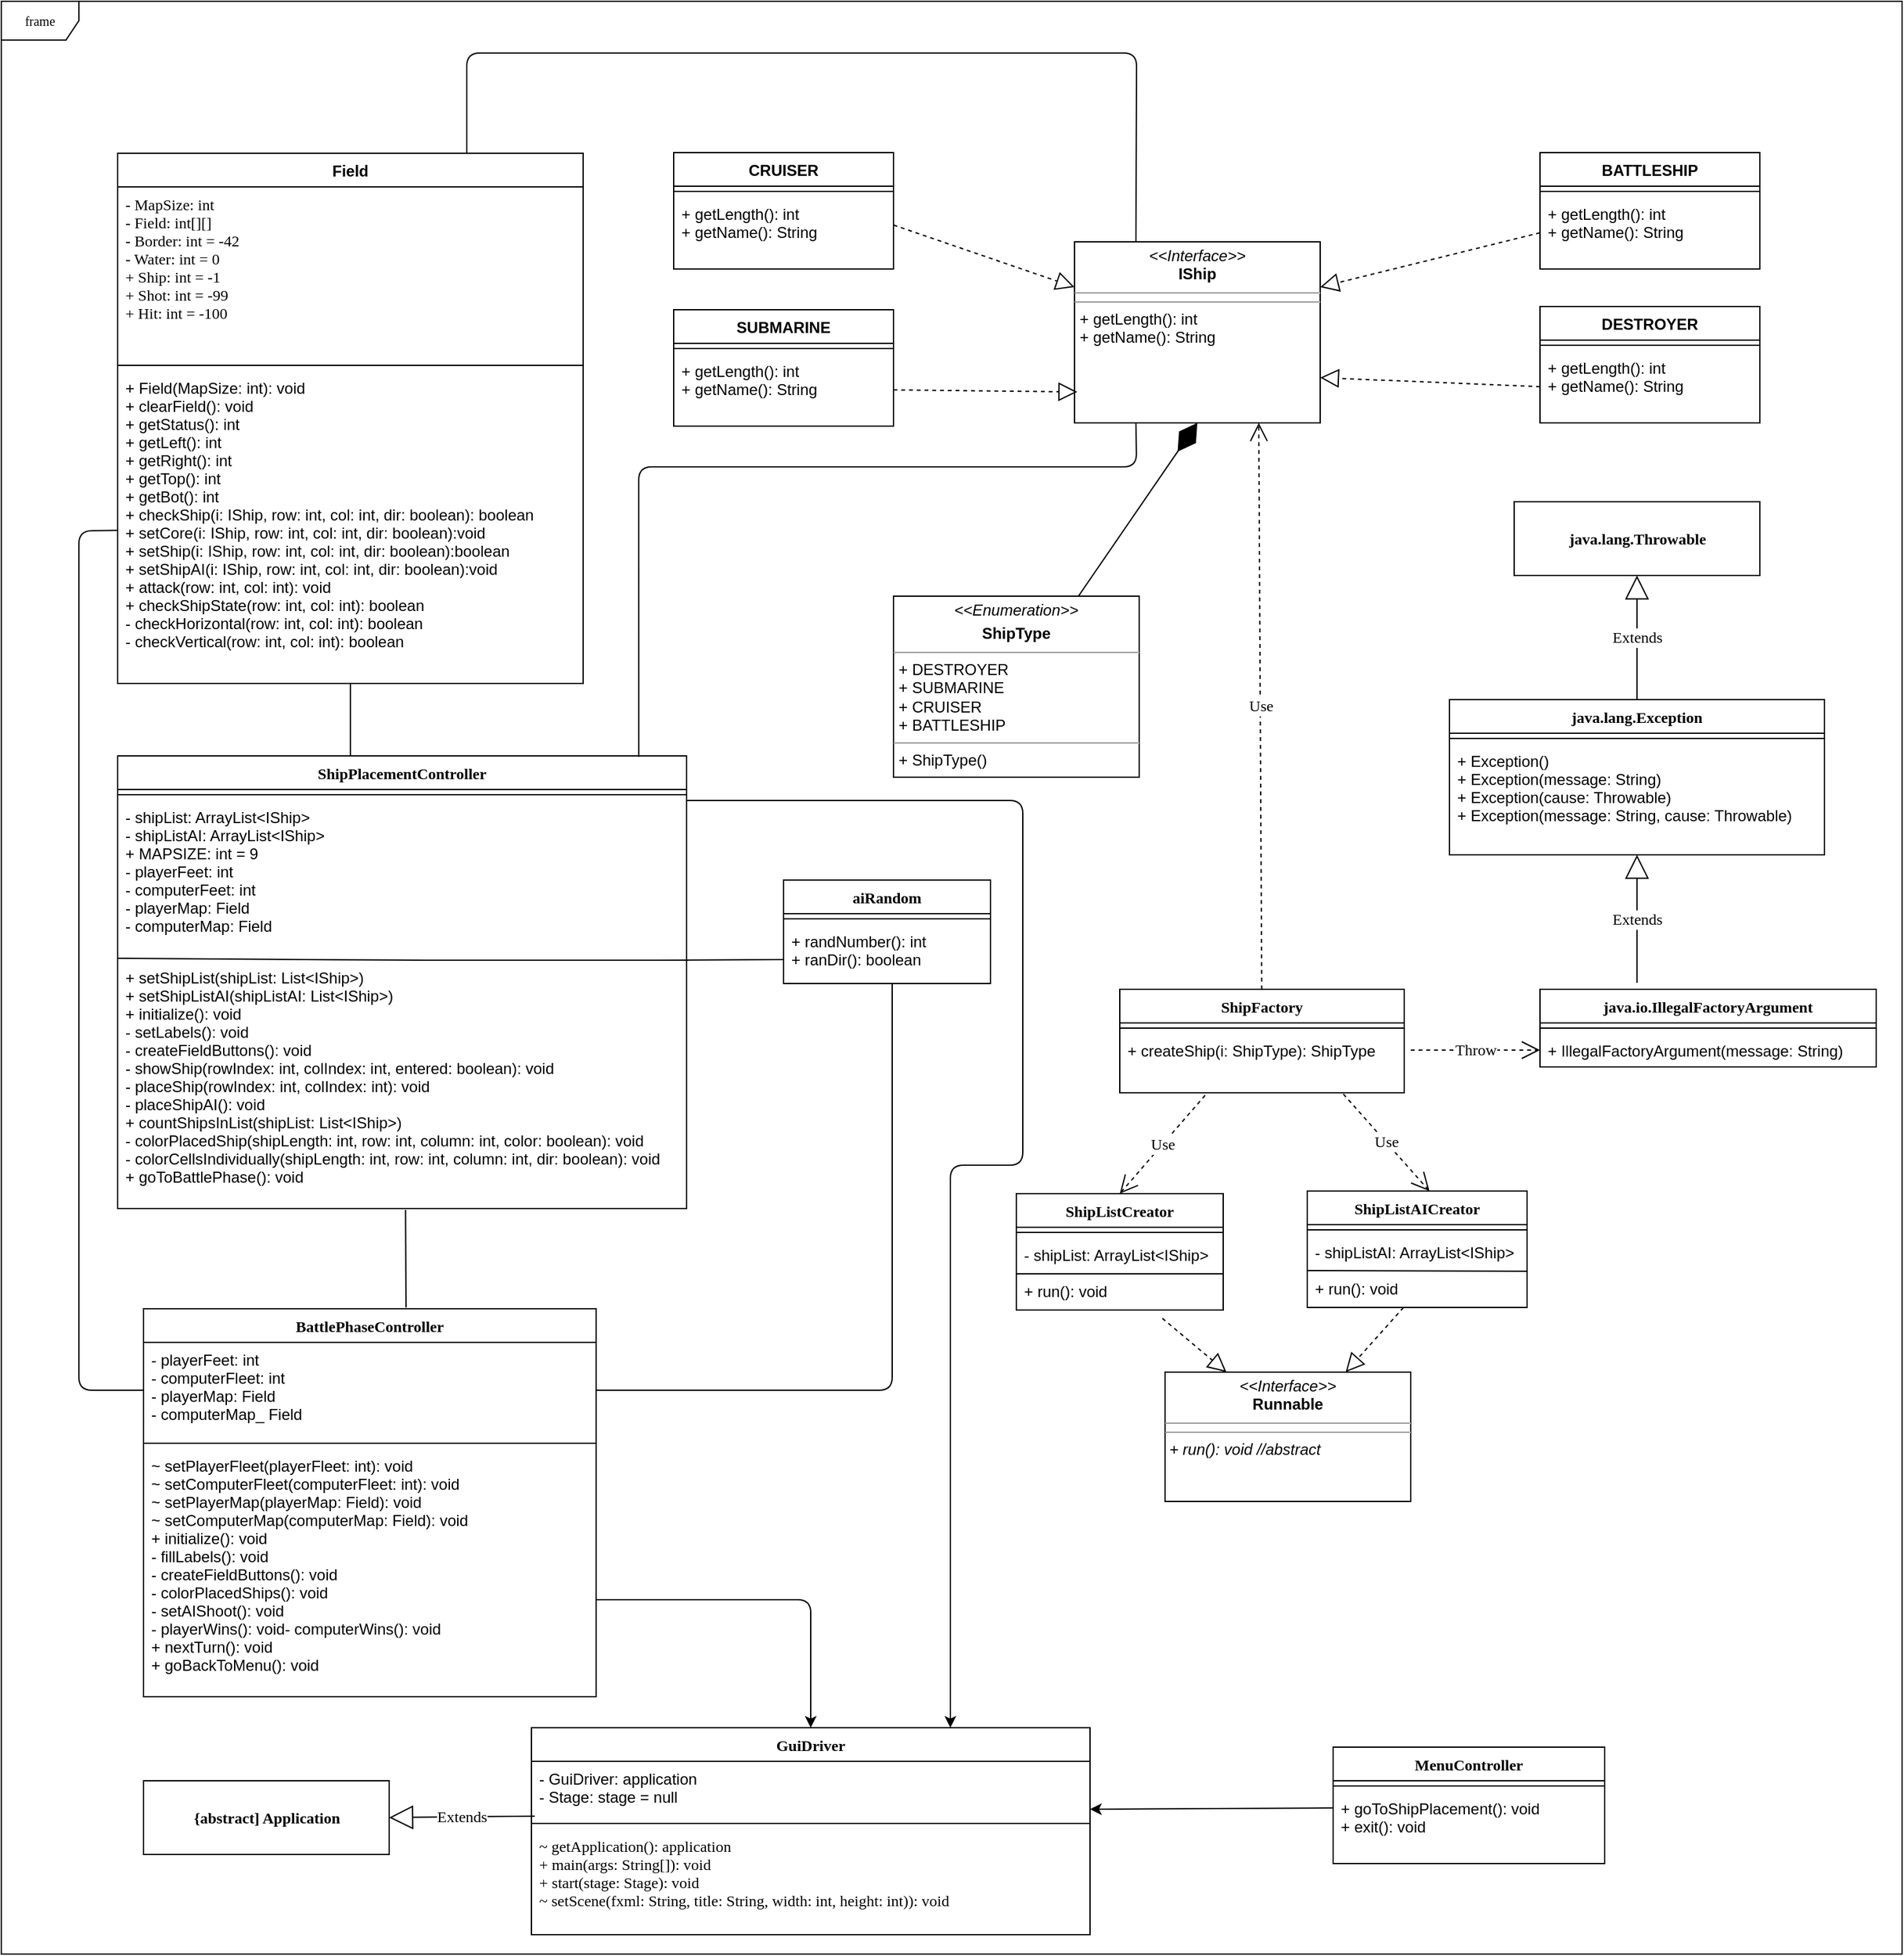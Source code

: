 <mxfile version="10.9.8" type="device"><diagram name="Page-1" id="c4acf3e9-155e-7222-9cf6-157b1a14988f"><mxGraphModel dx="3108" dy="2397" grid="1" gridSize="10" guides="1" tooltips="1" connect="1" arrows="1" fold="1" page="1" pageScale="1" pageWidth="850" pageHeight="1100" background="#ffffff" math="0" shadow="0"><root><mxCell id="0"/><mxCell id="1" parent="0"/><mxCell id="17acba5748e5396b-1" value="frame" style="shape=umlFrame;whiteSpace=wrap;html=1;rounded=0;shadow=0;comic=0;labelBackgroundColor=none;strokeColor=#000000;strokeWidth=1;fillColor=#ffffff;fontFamily=Verdana;fontSize=10;fontColor=#000000;align=center;" parent="1" vertex="1"><mxGeometry x="-320" y="-200" width="1470" height="1510" as="geometry"/></mxCell><mxCell id="5d2195bd80daf111-18" value="&lt;p style=&quot;margin: 0px ; margin-top: 4px ; text-align: center&quot;&gt;&lt;i&gt;&amp;lt;&amp;lt;Interface&amp;gt;&amp;gt;&lt;/i&gt;&lt;br&gt;&lt;b&gt;IShip&lt;/b&gt;&lt;/p&gt;&lt;hr size=&quot;1&quot;&gt;&lt;hr size=&quot;1&quot;&gt;&lt;p style=&quot;margin: 0px ; margin-left: 4px&quot;&gt;+ getLength(): int&lt;br&gt;+ getName(): String&lt;br&gt;&lt;/p&gt;" style="verticalAlign=top;align=left;overflow=fill;fontSize=12;fontFamily=Helvetica;html=1;rounded=0;shadow=0;comic=0;labelBackgroundColor=none;strokeColor=#000000;strokeWidth=1;fillColor=#ffffff;" parent="1" vertex="1"><mxGeometry x="510" y="-14" width="190" height="140" as="geometry"/></mxCell><mxCell id="5d2195bd80daf111-19" value="&lt;p style=&quot;margin: 0px ; margin-top: 4px ; text-align: center&quot;&gt;&lt;i&gt;&amp;lt;&amp;lt;Enumeration&amp;gt;&amp;gt;&lt;/i&gt;&lt;/p&gt;&lt;p style=&quot;margin: 0px ; margin-top: 4px ; text-align: center&quot;&gt;&lt;b&gt;ShipType&lt;/b&gt;&lt;br&gt;&lt;b&gt;&lt;/b&gt;&lt;/p&gt;&lt;hr size=&quot;1&quot;&gt;&lt;p style=&quot;margin: 0px ; margin-left: 4px&quot;&gt;+ DESTROYER&lt;br&gt;+ SUBMARINE&lt;/p&gt;&lt;p style=&quot;margin: 0px ; margin-left: 4px&quot;&gt;+ CRUISER&lt;/p&gt;&lt;p style=&quot;margin: 0px ; margin-left: 4px&quot;&gt;+ BATTLESHIP&lt;br&gt;&lt;/p&gt;&lt;hr size=&quot;1&quot;&gt;&lt;p style=&quot;margin: 0px ; margin-left: 4px&quot;&gt;+ ShipType()&lt;/p&gt;" style="verticalAlign=top;align=left;overflow=fill;fontSize=12;fontFamily=Helvetica;html=1;rounded=0;shadow=0;comic=0;labelBackgroundColor=none;strokeColor=#000000;strokeWidth=1;fillColor=#ffffff;" parent="1" vertex="1"><mxGeometry x="370" y="260" width="190" height="140" as="geometry"/></mxCell><mxCell id="VrnWLK-eVVMiI2UjJW1L-9" value="" style="endArrow=diamondThin;endFill=1;endSize=24;html=1;entryX=0.5;entryY=1;entryDx=0;entryDy=0;" parent="1" source="5d2195bd80daf111-19" target="5d2195bd80daf111-18" edge="1"><mxGeometry width="160" relative="1" as="geometry"><mxPoint x="-130" y="666.5" as="sourcePoint"/><mxPoint x="30" y="666.5" as="targetPoint"/></mxGeometry></mxCell><mxCell id="VrnWLK-eVVMiI2UjJW1L-16" value="BATTLESHIP" style="swimlane;fontStyle=1;align=center;verticalAlign=top;childLayout=stackLayout;horizontal=1;startSize=26;horizontalStack=0;resizeParent=1;resizeParentMax=0;resizeLast=0;collapsible=1;marginBottom=0;" parent="1" vertex="1"><mxGeometry x="870" y="-83" width="170" height="90" as="geometry"/></mxCell><mxCell id="VrnWLK-eVVMiI2UjJW1L-17" value="" style="line;strokeWidth=1;fillColor=none;align=left;verticalAlign=middle;spacingTop=-1;spacingLeft=3;spacingRight=3;rotatable=0;labelPosition=right;points=[];portConstraint=eastwest;" parent="VrnWLK-eVVMiI2UjJW1L-16" vertex="1"><mxGeometry y="26" width="170" height="8" as="geometry"/></mxCell><mxCell id="VrnWLK-eVVMiI2UjJW1L-18" value="+ getLength(): int&#xA;+ getName(): String&#xA;" style="text;strokeColor=none;fillColor=none;align=left;verticalAlign=top;spacingLeft=4;spacingRight=4;overflow=hidden;rotatable=0;points=[[0,0.5],[1,0.5]];portConstraint=eastwest;" parent="VrnWLK-eVVMiI2UjJW1L-16" vertex="1"><mxGeometry y="34" width="170" height="56" as="geometry"/></mxCell><mxCell id="VrnWLK-eVVMiI2UjJW1L-19" value="" style="endArrow=block;dashed=1;endFill=0;endSize=12;html=1;entryX=1;entryY=0.25;entryDx=0;entryDy=0;exitX=0;exitY=0.5;exitDx=0;exitDy=0;" parent="1" source="VrnWLK-eVVMiI2UjJW1L-18" target="5d2195bd80daf111-18" edge="1"><mxGeometry width="160" relative="1" as="geometry"><mxPoint x="180" y="-30" as="sourcePoint"/><mxPoint x="340" y="-30" as="targetPoint"/></mxGeometry></mxCell><mxCell id="VrnWLK-eVVMiI2UjJW1L-20" value="DESTROYER" style="swimlane;fontStyle=1;align=center;verticalAlign=top;childLayout=stackLayout;horizontal=1;startSize=26;horizontalStack=0;resizeParent=1;resizeParentMax=0;resizeLast=0;collapsible=1;marginBottom=0;" parent="1" vertex="1"><mxGeometry x="870" y="36" width="170" height="90" as="geometry"/></mxCell><mxCell id="VrnWLK-eVVMiI2UjJW1L-21" value="" style="line;strokeWidth=1;fillColor=none;align=left;verticalAlign=middle;spacingTop=-1;spacingLeft=3;spacingRight=3;rotatable=0;labelPosition=right;points=[];portConstraint=eastwest;" parent="VrnWLK-eVVMiI2UjJW1L-20" vertex="1"><mxGeometry y="26" width="170" height="8" as="geometry"/></mxCell><mxCell id="VrnWLK-eVVMiI2UjJW1L-22" value="+ getLength(): int&#xA;+ getName(): String&#xA;" style="text;strokeColor=none;fillColor=none;align=left;verticalAlign=top;spacingLeft=4;spacingRight=4;overflow=hidden;rotatable=0;points=[[0,0.5],[1,0.5]];portConstraint=eastwest;" parent="VrnWLK-eVVMiI2UjJW1L-20" vertex="1"><mxGeometry y="34" width="170" height="56" as="geometry"/></mxCell><mxCell id="VrnWLK-eVVMiI2UjJW1L-23" value="" style="endArrow=block;dashed=1;endFill=0;endSize=12;html=1;exitX=0;exitY=0.5;exitDx=0;exitDy=0;entryX=1;entryY=0.75;entryDx=0;entryDy=0;" parent="1" source="VrnWLK-eVVMiI2UjJW1L-22" target="5d2195bd80daf111-18" edge="1"><mxGeometry width="160" relative="1" as="geometry"><mxPoint x="315" y="-59" as="sourcePoint"/><mxPoint x="170" y="-8" as="targetPoint"/></mxGeometry></mxCell><mxCell id="VrnWLK-eVVMiI2UjJW1L-28" value="CRUISER" style="swimlane;fontStyle=1;align=center;verticalAlign=top;childLayout=stackLayout;horizontal=1;startSize=26;horizontalStack=0;resizeParent=1;resizeParentMax=0;resizeLast=0;collapsible=1;marginBottom=0;" parent="1" vertex="1"><mxGeometry x="200" y="-83" width="170" height="90" as="geometry"/></mxCell><mxCell id="VrnWLK-eVVMiI2UjJW1L-29" value="" style="line;strokeWidth=1;fillColor=none;align=left;verticalAlign=middle;spacingTop=-1;spacingLeft=3;spacingRight=3;rotatable=0;labelPosition=right;points=[];portConstraint=eastwest;" parent="VrnWLK-eVVMiI2UjJW1L-28" vertex="1"><mxGeometry y="26" width="170" height="8" as="geometry"/></mxCell><mxCell id="VrnWLK-eVVMiI2UjJW1L-30" value="+ getLength(): int&#xA;+ getName(): String&#xA;" style="text;strokeColor=none;fillColor=none;align=left;verticalAlign=top;spacingLeft=4;spacingRight=4;overflow=hidden;rotatable=0;points=[[0,0.5],[1,0.5]];portConstraint=eastwest;" parent="VrnWLK-eVVMiI2UjJW1L-28" vertex="1"><mxGeometry y="34" width="170" height="56" as="geometry"/></mxCell><mxCell id="VrnWLK-eVVMiI2UjJW1L-31" value="SUBMARINE" style="swimlane;fontStyle=1;align=center;verticalAlign=top;childLayout=stackLayout;horizontal=1;startSize=26;horizontalStack=0;resizeParent=1;resizeParentMax=0;resizeLast=0;collapsible=1;marginBottom=0;" parent="1" vertex="1"><mxGeometry x="200" y="38.5" width="170" height="90" as="geometry"/></mxCell><mxCell id="VrnWLK-eVVMiI2UjJW1L-32" value="" style="line;strokeWidth=1;fillColor=none;align=left;verticalAlign=middle;spacingTop=-1;spacingLeft=3;spacingRight=3;rotatable=0;labelPosition=right;points=[];portConstraint=eastwest;" parent="VrnWLK-eVVMiI2UjJW1L-31" vertex="1"><mxGeometry y="26" width="170" height="8" as="geometry"/></mxCell><mxCell id="VrnWLK-eVVMiI2UjJW1L-33" value="+ getLength(): int&#xA;+ getName(): String&#xA;" style="text;strokeColor=none;fillColor=none;align=left;verticalAlign=top;spacingLeft=4;spacingRight=4;overflow=hidden;rotatable=0;points=[[0,0.5],[1,0.5]];portConstraint=eastwest;" parent="VrnWLK-eVVMiI2UjJW1L-31" vertex="1"><mxGeometry y="34" width="170" height="56" as="geometry"/></mxCell><mxCell id="VrnWLK-eVVMiI2UjJW1L-37" value="" style="endArrow=block;dashed=1;endFill=0;endSize=12;html=1;exitX=1;exitY=0.393;exitDx=0;exitDy=0;entryX=0;entryY=0.25;entryDx=0;entryDy=0;exitPerimeter=0;" parent="1" source="VrnWLK-eVVMiI2UjJW1L-30" target="5d2195bd80daf111-18" edge="1"><mxGeometry width="160" relative="1" as="geometry"><mxPoint x="885" y="-44" as="sourcePoint"/><mxPoint x="710" y="31" as="targetPoint"/></mxGeometry></mxCell><mxCell id="VrnWLK-eVVMiI2UjJW1L-39" value="" style="endArrow=block;dashed=1;endFill=0;endSize=12;html=1;exitX=1;exitY=0.5;exitDx=0;exitDy=0;entryX=0.011;entryY=0.829;entryDx=0;entryDy=0;entryPerimeter=0;" parent="1" source="VrnWLK-eVVMiI2UjJW1L-33" target="5d2195bd80daf111-18" edge="1"><mxGeometry width="160" relative="1" as="geometry"><mxPoint x="905" y="-24" as="sourcePoint"/><mxPoint x="730" y="51" as="targetPoint"/></mxGeometry></mxCell><mxCell id="VrnWLK-eVVMiI2UjJW1L-41" value="Field" style="swimlane;fontStyle=1;align=center;verticalAlign=top;childLayout=stackLayout;horizontal=1;startSize=26;horizontalStack=0;resizeParent=1;resizeParentMax=0;resizeLast=0;collapsible=1;marginBottom=0;" parent="1" vertex="1"><mxGeometry x="-230" y="-82.5" width="360" height="410" as="geometry"/></mxCell><mxCell id="VrnWLK-eVVMiI2UjJW1L-42" value="- MapSize: int&#xA;- Field: int[][]&#xA;- Border: int = -42&#xA;- Water: int = 0&#xA;+ Ship: int = -1&#xA;+ Shot: int = -99&#xA;+ Hit: int = -100" style="text;strokeColor=none;fillColor=none;align=left;verticalAlign=top;spacingLeft=4;spacingRight=4;overflow=hidden;rotatable=0;points=[[0,0.5],[1,0.5]];portConstraint=eastwest;fontSize=12;fontFamily=Georgia;" parent="VrnWLK-eVVMiI2UjJW1L-41" vertex="1"><mxGeometry y="26" width="360" height="134" as="geometry"/></mxCell><mxCell id="VrnWLK-eVVMiI2UjJW1L-43" value="" style="line;strokeWidth=1;fillColor=none;align=left;verticalAlign=middle;spacingTop=-1;spacingLeft=3;spacingRight=3;rotatable=0;labelPosition=right;points=[];portConstraint=eastwest;" parent="VrnWLK-eVVMiI2UjJW1L-41" vertex="1"><mxGeometry y="160" width="360" height="8" as="geometry"/></mxCell><mxCell id="VrnWLK-eVVMiI2UjJW1L-44" value="+ Field(MapSize: int): void&#xA;+ clearField(): void&#xA;+ getStatus(): int&#xA;+ getLeft(): int&#xA;+ getRight(): int&#xA;+ getTop(): int&#xA;+ getBot(): int&#xA;+ checkShip(i: IShip, row: int, col: int, dir: boolean): boolean&#xA;+ setCore(i: IShip, row: int, col: int, dir: boolean):void&#xA;+ setShip(i: IShip, row: int, col: int, dir: boolean):boolean&#xA;+ setShipAI(i: IShip, row: int, col: int, dir: boolean):void&#xA;+ attack(row: int, col: int): void&#xA;+ checkShipState(row: int, col: int): boolean&#xA;- checkHorizontal(row: int, col: int): boolean&#xA;- checkVertical(row: int, col: int): boolean&#xA;" style="text;strokeColor=none;fillColor=none;align=left;verticalAlign=top;spacingLeft=4;spacingRight=4;overflow=hidden;rotatable=0;points=[[0,0.5],[1,0.5]];portConstraint=eastwest;" parent="VrnWLK-eVVMiI2UjJW1L-41" vertex="1"><mxGeometry y="168" width="360" height="242" as="geometry"/></mxCell><mxCell id="VrnWLK-eVVMiI2UjJW1L-49" value="java.lang.Exception" style="swimlane;fontStyle=1;align=center;verticalAlign=top;childLayout=stackLayout;horizontal=1;startSize=26;horizontalStack=0;resizeParent=1;resizeParentMax=0;resizeLast=0;collapsible=1;marginBottom=0;fontFamily=Georgia;fontSize=12;" parent="1" vertex="1"><mxGeometry x="800" y="340" width="290" height="120" as="geometry"/></mxCell><mxCell id="VrnWLK-eVVMiI2UjJW1L-51" value="" style="line;strokeWidth=1;fillColor=none;align=left;verticalAlign=middle;spacingTop=-1;spacingLeft=3;spacingRight=3;rotatable=0;labelPosition=right;points=[];portConstraint=eastwest;" parent="VrnWLK-eVVMiI2UjJW1L-49" vertex="1"><mxGeometry y="26" width="290" height="8" as="geometry"/></mxCell><mxCell id="VrnWLK-eVVMiI2UjJW1L-52" value="+ Exception()&#xA;+ Exception(message: String)&#xA;+ Exception(cause: Throwable)&#xA;+ Exception(message: String, cause: Throwable)&#xA;" style="text;strokeColor=none;fillColor=none;align=left;verticalAlign=top;spacingLeft=4;spacingRight=4;overflow=hidden;rotatable=0;points=[[0,0.5],[1,0.5]];portConstraint=eastwest;" parent="VrnWLK-eVVMiI2UjJW1L-49" vertex="1"><mxGeometry y="34" width="290" height="86" as="geometry"/></mxCell><mxCell id="VrnWLK-eVVMiI2UjJW1L-54" value="java.lang.Throwable" style="html=1;fontFamily=Georgia;fontSize=12;fontStyle=1" parent="1" vertex="1"><mxGeometry x="850" y="187" width="190" height="57" as="geometry"/></mxCell><mxCell id="VrnWLK-eVVMiI2UjJW1L-55" value="Extends" style="endArrow=block;endSize=16;endFill=0;html=1;fontFamily=Georgia;fontSize=12;exitX=0.5;exitY=0;exitDx=0;exitDy=0;entryX=0.5;entryY=1;entryDx=0;entryDy=0;" parent="1" source="VrnWLK-eVVMiI2UjJW1L-49" target="VrnWLK-eVVMiI2UjJW1L-54" edge="1"><mxGeometry width="160" relative="1" as="geometry"><mxPoint x="950" y="240" as="sourcePoint"/><mxPoint x="1110" y="240" as="targetPoint"/></mxGeometry></mxCell><mxCell id="VrnWLK-eVVMiI2UjJW1L-56" value="java.io.IllegalFactoryArgument" style="swimlane;fontStyle=1;align=center;verticalAlign=top;childLayout=stackLayout;horizontal=1;startSize=26;horizontalStack=0;resizeParent=1;resizeParentMax=0;resizeLast=0;collapsible=1;marginBottom=0;fontFamily=Georgia;fontSize=12;" parent="1" vertex="1"><mxGeometry x="870" y="564" width="260" height="60" as="geometry"/></mxCell><mxCell id="VrnWLK-eVVMiI2UjJW1L-58" value="" style="line;strokeWidth=1;fillColor=none;align=left;verticalAlign=middle;spacingTop=-1;spacingLeft=3;spacingRight=3;rotatable=0;labelPosition=right;points=[];portConstraint=eastwest;" parent="VrnWLK-eVVMiI2UjJW1L-56" vertex="1"><mxGeometry y="26" width="260" height="8" as="geometry"/></mxCell><mxCell id="VrnWLK-eVVMiI2UjJW1L-59" value="+ IllegalFactoryArgument(message: String)" style="text;strokeColor=none;fillColor=none;align=left;verticalAlign=top;spacingLeft=4;spacingRight=4;overflow=hidden;rotatable=0;points=[[0,0.5],[1,0.5]];portConstraint=eastwest;" parent="VrnWLK-eVVMiI2UjJW1L-56" vertex="1"><mxGeometry y="34" width="260" height="26" as="geometry"/></mxCell><mxCell id="VrnWLK-eVVMiI2UjJW1L-60" value="Extends" style="endArrow=block;endSize=16;endFill=0;html=1;fontFamily=Georgia;fontSize=12;exitX=0.5;exitY=0;exitDx=0;exitDy=0;" parent="1" target="VrnWLK-eVVMiI2UjJW1L-52" edge="1"><mxGeometry width="160" relative="1" as="geometry"><mxPoint x="945" y="559" as="sourcePoint"/><mxPoint x="945" y="490" as="targetPoint"/></mxGeometry></mxCell><mxCell id="VrnWLK-eVVMiI2UjJW1L-61" value="ShipFactory" style="swimlane;fontStyle=1;align=center;verticalAlign=top;childLayout=stackLayout;horizontal=1;startSize=26;horizontalStack=0;resizeParent=1;resizeParentMax=0;resizeLast=0;collapsible=1;marginBottom=0;fontFamily=Georgia;fontSize=12;" parent="1" vertex="1"><mxGeometry x="545" y="564" width="220" height="80" as="geometry"/></mxCell><mxCell id="VrnWLK-eVVMiI2UjJW1L-63" value="" style="line;strokeWidth=1;fillColor=none;align=left;verticalAlign=middle;spacingTop=-1;spacingLeft=3;spacingRight=3;rotatable=0;labelPosition=right;points=[];portConstraint=eastwest;" parent="VrnWLK-eVVMiI2UjJW1L-61" vertex="1"><mxGeometry y="26" width="220" height="8" as="geometry"/></mxCell><mxCell id="VrnWLK-eVVMiI2UjJW1L-64" value="+ createShip(i: ShipType): ShipType " style="text;strokeColor=none;fillColor=none;align=left;verticalAlign=top;spacingLeft=4;spacingRight=4;overflow=hidden;rotatable=0;points=[[0,0.5],[1,0.5]];portConstraint=eastwest;" parent="VrnWLK-eVVMiI2UjJW1L-61" vertex="1"><mxGeometry y="34" width="220" height="46" as="geometry"/></mxCell><mxCell id="VrnWLK-eVVMiI2UjJW1L-65" value="Use" style="endArrow=open;endSize=12;dashed=1;html=1;fontFamily=Georgia;fontSize=12;entryX=0.75;entryY=1;entryDx=0;entryDy=0;" parent="1" source="VrnWLK-eVVMiI2UjJW1L-61" target="5d2195bd80daf111-18" edge="1"><mxGeometry width="160" relative="1" as="geometry"><mxPoint x="630" y="290" as="sourcePoint"/><mxPoint x="790" y="290" as="targetPoint"/></mxGeometry></mxCell><mxCell id="VrnWLK-eVVMiI2UjJW1L-67" value="Throw" style="endArrow=open;endSize=12;dashed=1;html=1;fontFamily=Georgia;fontSize=12;entryX=0;entryY=0.5;entryDx=0;entryDy=0;exitX=1.023;exitY=0.283;exitDx=0;exitDy=0;exitPerimeter=0;" parent="1" source="VrnWLK-eVVMiI2UjJW1L-64" target="VrnWLK-eVVMiI2UjJW1L-59" edge="1"><mxGeometry width="160" relative="1" as="geometry"><mxPoint x="790" y="611" as="sourcePoint"/><mxPoint x="663" y="136" as="targetPoint"/><Array as="points"/></mxGeometry></mxCell><mxCell id="VrnWLK-eVVMiI2UjJW1L-68" value="ShipListCreator" style="swimlane;fontStyle=1;align=center;verticalAlign=top;childLayout=stackLayout;horizontal=1;startSize=26;horizontalStack=0;resizeParent=1;resizeParentMax=0;resizeLast=0;collapsible=1;marginBottom=0;fontFamily=Georgia;fontSize=12;" parent="1" vertex="1"><mxGeometry x="465" y="722" width="160" height="90" as="geometry"/></mxCell><mxCell id="VrnWLK-eVVMiI2UjJW1L-70" value="" style="line;strokeWidth=1;fillColor=none;align=left;verticalAlign=middle;spacingTop=-1;spacingLeft=3;spacingRight=3;rotatable=0;labelPosition=right;points=[];portConstraint=eastwest;" parent="VrnWLK-eVVMiI2UjJW1L-68" vertex="1"><mxGeometry y="26" width="160" height="8" as="geometry"/></mxCell><mxCell id="VrnWLK-eVVMiI2UjJW1L-71" value="- shipList: ArrayList&lt;IShip&gt;&#xA;&#xA;+ run(): void" style="text;strokeColor=none;fillColor=none;align=left;verticalAlign=top;spacingLeft=4;spacingRight=4;overflow=hidden;rotatable=0;points=[[0,0.5],[1,0.5]];portConstraint=eastwest;" parent="VrnWLK-eVVMiI2UjJW1L-68" vertex="1"><mxGeometry y="34" width="160" height="56" as="geometry"/></mxCell><mxCell id="d1ZhtXuOudf3sgqkUyhr-13" value="" style="endArrow=none;html=1;entryX=1;entryY=0.5;entryDx=0;entryDy=0;exitX=0;exitY=0.5;exitDx=0;exitDy=0;" edge="1" parent="VrnWLK-eVVMiI2UjJW1L-68" source="VrnWLK-eVVMiI2UjJW1L-71" target="VrnWLK-eVVMiI2UjJW1L-71"><mxGeometry width="50" height="50" relative="1" as="geometry"><mxPoint x="15" y="197" as="sourcePoint"/><mxPoint x="65" y="147" as="targetPoint"/></mxGeometry></mxCell><mxCell id="VrnWLK-eVVMiI2UjJW1L-72" value="ShipListAICreator" style="swimlane;fontStyle=1;align=center;verticalAlign=top;childLayout=stackLayout;horizontal=1;startSize=26;horizontalStack=0;resizeParent=1;resizeParentMax=0;resizeLast=0;collapsible=1;marginBottom=0;fontFamily=Georgia;fontSize=12;" parent="1" vertex="1"><mxGeometry x="690" y="720" width="170" height="90" as="geometry"/></mxCell><mxCell id="VrnWLK-eVVMiI2UjJW1L-74" value="" style="line;strokeWidth=1;fillColor=none;align=left;verticalAlign=middle;spacingTop=-1;spacingLeft=3;spacingRight=3;rotatable=0;labelPosition=right;points=[];portConstraint=eastwest;" parent="VrnWLK-eVVMiI2UjJW1L-72" vertex="1"><mxGeometry y="26" width="170" height="8" as="geometry"/></mxCell><mxCell id="d1ZhtXuOudf3sgqkUyhr-14" value="" style="endArrow=none;html=1;entryX=1;entryY=0.5;entryDx=0;entryDy=0;exitX=0;exitY=0.5;exitDx=0;exitDy=0;" edge="1" parent="VrnWLK-eVVMiI2UjJW1L-72" target="VrnWLK-eVVMiI2UjJW1L-75"><mxGeometry width="50" height="50" relative="1" as="geometry"><mxPoint y="61.5" as="sourcePoint"/><mxPoint x="160" y="61.5" as="targetPoint"/></mxGeometry></mxCell><mxCell id="VrnWLK-eVVMiI2UjJW1L-75" value="- shipListAI: ArrayList&lt;IShip&gt;&#xA;&#xA;+ run(): void" style="text;strokeColor=none;fillColor=none;align=left;verticalAlign=top;spacingLeft=4;spacingRight=4;overflow=hidden;rotatable=0;points=[[0,0.5],[1,0.5]];portConstraint=eastwest;" parent="VrnWLK-eVVMiI2UjJW1L-72" vertex="1"><mxGeometry y="34" width="170" height="56" as="geometry"/></mxCell><mxCell id="VrnWLK-eVVMiI2UjJW1L-76" value="Use" style="endArrow=open;endSize=12;dashed=1;html=1;fontFamily=Georgia;fontSize=12;entryX=0.5;entryY=0;entryDx=0;entryDy=0;exitX=0.3;exitY=1.043;exitDx=0;exitDy=0;exitPerimeter=0;" parent="1" source="VrnWLK-eVVMiI2UjJW1L-64" target="VrnWLK-eVVMiI2UjJW1L-68" edge="1"><mxGeometry width="160" relative="1" as="geometry"><mxPoint x="664.833" y="574" as="sourcePoint"/><mxPoint x="663" y="136" as="targetPoint"/></mxGeometry></mxCell><mxCell id="VrnWLK-eVVMiI2UjJW1L-77" value="Use" style="endArrow=open;endSize=12;dashed=1;html=1;fontFamily=Georgia;fontSize=12;entryX=0.556;entryY=0;entryDx=0;entryDy=0;exitX=0.786;exitY=1.022;exitDx=0;exitDy=0;exitPerimeter=0;entryPerimeter=0;" parent="1" source="VrnWLK-eVVMiI2UjJW1L-64" target="VrnWLK-eVVMiI2UjJW1L-72" edge="1"><mxGeometry width="160" relative="1" as="geometry"><mxPoint x="621" y="656" as="sourcePoint"/><mxPoint x="460" y="750" as="targetPoint"/></mxGeometry></mxCell><mxCell id="VrnWLK-eVVMiI2UjJW1L-82" value="&lt;p style=&quot;margin: 0px ; margin-top: 4px ; text-align: center&quot;&gt;&lt;i&gt;&amp;lt;&amp;lt;Interface&amp;gt;&amp;gt;&lt;/i&gt;&lt;br&gt;&lt;b&gt;Runnable&lt;/b&gt;&lt;/p&gt;&lt;hr size=&quot;1&quot;&gt;&lt;hr size=&quot;1&quot;&gt;&lt;i&gt;&amp;nbsp;+ run(): void //abstract&lt;br&gt;&lt;/i&gt;" style="verticalAlign=top;align=left;overflow=fill;fontSize=12;fontFamily=Helvetica;html=1;" parent="1" vertex="1"><mxGeometry x="580" y="860" width="190" height="100" as="geometry"/></mxCell><mxCell id="VrnWLK-eVVMiI2UjJW1L-83" value="" style="endArrow=block;dashed=1;endFill=0;endSize=12;html=1;fontFamily=Georgia;fontSize=12;entryX=0.25;entryY=0;entryDx=0;entryDy=0;exitX=0.706;exitY=1.115;exitDx=0;exitDy=0;exitPerimeter=0;" parent="1" source="VrnWLK-eVVMiI2UjJW1L-71" target="VrnWLK-eVVMiI2UjJW1L-82" edge="1"><mxGeometry width="160" relative="1" as="geometry"><mxPoint x="270" y="880" as="sourcePoint"/><mxPoint x="430" y="880" as="targetPoint"/></mxGeometry></mxCell><mxCell id="VrnWLK-eVVMiI2UjJW1L-85" value="" style="endArrow=block;dashed=1;endFill=0;endSize=12;html=1;fontFamily=Georgia;fontSize=12;exitX=0.438;exitY=1;exitDx=0;exitDy=0;exitPerimeter=0;" parent="1" source="VrnWLK-eVVMiI2UjJW1L-75" target="VrnWLK-eVVMiI2UjJW1L-82" edge="1"><mxGeometry width="160" relative="1" as="geometry"><mxPoint x="970" y="830" as="sourcePoint"/><mxPoint x="1130" y="830" as="targetPoint"/></mxGeometry></mxCell><mxCell id="VrnWLK-eVVMiI2UjJW1L-87" value="ShipPlacementController" style="swimlane;fontStyle=1;align=center;verticalAlign=top;childLayout=stackLayout;horizontal=1;startSize=26;horizontalStack=0;resizeParent=1;resizeParentMax=0;resizeLast=0;collapsible=1;marginBottom=0;fontFamily=Georgia;fontSize=12;" parent="1" vertex="1"><mxGeometry x="-230" y="383.5" width="440" height="350" as="geometry"/></mxCell><mxCell id="VrnWLK-eVVMiI2UjJW1L-89" value="" style="line;strokeWidth=1;fillColor=none;align=left;verticalAlign=middle;spacingTop=-1;spacingLeft=3;spacingRight=3;rotatable=0;labelPosition=right;points=[];portConstraint=eastwest;" parent="VrnWLK-eVVMiI2UjJW1L-87" vertex="1"><mxGeometry y="26" width="440" height="8" as="geometry"/></mxCell><mxCell id="VrnWLK-eVVMiI2UjJW1L-88" value="- shipList: ArrayList&lt;IShip&gt;&#xA;- shipListAI: ArrayList&lt;IShip&gt;&#xA;+ MAPSIZE: int = 9&#xA;- playerFeet: int&#xA;- computerFeet: int&#xA;- playerMap: Field&#xA;- computerMap: Field&#xA;&#xA;&#xA;&#xA;&#xA;&#xA;&#xA;&#xA;" style="text;strokeColor=none;fillColor=none;align=left;verticalAlign=top;spacingLeft=4;spacingRight=4;overflow=hidden;rotatable=0;points=[[0,0.5],[1,0.5]];portConstraint=eastwest;" parent="VrnWLK-eVVMiI2UjJW1L-87" vertex="1"><mxGeometry y="34" width="440" height="124" as="geometry"/></mxCell><mxCell id="d1ZhtXuOudf3sgqkUyhr-5" value="" style="endArrow=none;html=1;entryX=1.003;entryY=1;entryDx=0;entryDy=0;entryPerimeter=0;exitX=0;exitY=0.988;exitDx=0;exitDy=0;exitPerimeter=0;" edge="1" parent="VrnWLK-eVVMiI2UjJW1L-87" source="VrnWLK-eVVMiI2UjJW1L-88" target="VrnWLK-eVVMiI2UjJW1L-88"><mxGeometry width="50" height="50" relative="1" as="geometry"><mxPoint x="175" y="158" as="sourcePoint"/><mxPoint x="225" y="108" as="targetPoint"/><Array as="points"><mxPoint x="230" y="158"/></Array></mxGeometry></mxCell><mxCell id="VrnWLK-eVVMiI2UjJW1L-90" value="+ setShipList(shipList: List&lt;IShip&gt;)&#xA;+ setShipListAI(shipListAI: List&lt;IShip&gt;)&#xA;+ initialize(): void&#xA;- setLabels(): void&#xA;- createFieldButtons(): void&#xA;- showShip(rowIndex: int, colIndex: int, entered: boolean): void&#xA;- placeShip(rowIndex: int, colIndex: int): void&#xA;- placeShipAI(): void&#xA;+ countShipsInList(shipList: List&lt;IShip&gt;)&#xA;- colorPlacedShip(shipLength: int, row: int, column: int, color: boolean): void&#xA;- colorCellsIndividually(shipLength: int, row: int, column: int, dir: boolean): void&#xA;+ goToBattlePhase(): void&#xA;" style="text;strokeColor=none;fillColor=none;align=left;verticalAlign=top;spacingLeft=4;spacingRight=4;overflow=hidden;rotatable=0;points=[[0,0.5],[1,0.5]];portConstraint=eastwest;" parent="VrnWLK-eVVMiI2UjJW1L-87" vertex="1"><mxGeometry y="158" width="440" height="192" as="geometry"/></mxCell><mxCell id="VrnWLK-eVVMiI2UjJW1L-91" value="BattlePhaseController" style="swimlane;fontStyle=1;align=center;verticalAlign=top;childLayout=stackLayout;horizontal=1;startSize=26;horizontalStack=0;resizeParent=1;resizeParentMax=0;resizeLast=0;collapsible=1;marginBottom=0;fontFamily=Georgia;fontSize=12;" parent="1" vertex="1"><mxGeometry x="-210" y="811" width="350" height="300" as="geometry"/></mxCell><mxCell id="VrnWLK-eVVMiI2UjJW1L-92" value="- playerFeet: int&#xA;- computerFleet: int&#xA;- playerMap: Field&#xA;- computerMap_ Field&#xA;" style="text;strokeColor=none;fillColor=none;align=left;verticalAlign=top;spacingLeft=4;spacingRight=4;overflow=hidden;rotatable=0;points=[[0,0.5],[1,0.5]];portConstraint=eastwest;" parent="VrnWLK-eVVMiI2UjJW1L-91" vertex="1"><mxGeometry y="26" width="350" height="74" as="geometry"/></mxCell><mxCell id="VrnWLK-eVVMiI2UjJW1L-93" value="" style="line;strokeWidth=1;fillColor=none;align=left;verticalAlign=middle;spacingTop=-1;spacingLeft=3;spacingRight=3;rotatable=0;labelPosition=right;points=[];portConstraint=eastwest;" parent="VrnWLK-eVVMiI2UjJW1L-91" vertex="1"><mxGeometry y="100" width="350" height="8" as="geometry"/></mxCell><mxCell id="VrnWLK-eVVMiI2UjJW1L-94" value="~ setPlayerFleet(playerFleet: int): void&#xA;~ setComputerFleet(computerFleet: int): void&#xA;~ setPlayerMap(playerMap: Field): void&#xA;~ setComputerMap(computerMap: Field): void&#xA;+ initialize(): void&#xA;- fillLabels(): void&#xA;- createFieldButtons(): void&#xA;- colorPlacedShips(): void&#xA;- setAIShoot(): void&#xA;- playerWins(): void- computerWins(): void&#xA;+ nextTurn(): void&#xA;+ goBackToMenu(): void&#xA;&#xA;&#xA;" style="text;strokeColor=none;fillColor=none;align=left;verticalAlign=top;spacingLeft=4;spacingRight=4;overflow=hidden;rotatable=0;points=[[0,0.5],[1,0.5]];portConstraint=eastwest;" parent="VrnWLK-eVVMiI2UjJW1L-91" vertex="1"><mxGeometry y="108" width="350" height="192" as="geometry"/></mxCell><mxCell id="VrnWLK-eVVMiI2UjJW1L-100" value="" style="endArrow=none;html=1;fontFamily=Georgia;fontSize=12;entryX=0;entryY=0.5;entryDx=0;entryDy=0;" parent="1" source="VrnWLK-eVVMiI2UjJW1L-44" target="VrnWLK-eVVMiI2UjJW1L-92" edge="1"><mxGeometry width="50" height="50" relative="1" as="geometry"><mxPoint x="-300" y="999.5" as="sourcePoint"/><mxPoint x="-250" y="949.5" as="targetPoint"/><Array as="points"><mxPoint x="-260" y="209.5"/><mxPoint x="-260" y="369.5"/><mxPoint x="-260" y="529.5"/><mxPoint x="-260" y="874"/></Array></mxGeometry></mxCell><mxCell id="VrnWLK-eVVMiI2UjJW1L-101" value="" style="endArrow=none;html=1;fontFamily=Georgia;fontSize=12;exitX=0.409;exitY=0;exitDx=0;exitDy=0;exitPerimeter=0;" parent="1" source="VrnWLK-eVVMiI2UjJW1L-87" target="VrnWLK-eVVMiI2UjJW1L-44" edge="1"><mxGeometry width="50" height="50" relative="1" as="geometry"><mxPoint x="-300" y="999.5" as="sourcePoint"/><mxPoint x="-250" y="949.5" as="targetPoint"/></mxGeometry></mxCell><mxCell id="VrnWLK-eVVMiI2UjJW1L-102" value="aiRandom" style="swimlane;fontStyle=1;align=center;verticalAlign=top;childLayout=stackLayout;horizontal=1;startSize=26;horizontalStack=0;resizeParent=1;resizeParentMax=0;resizeLast=0;collapsible=1;marginBottom=0;fontFamily=Georgia;fontSize=12;" parent="1" vertex="1"><mxGeometry x="285" y="479.5" width="160" height="80" as="geometry"/></mxCell><mxCell id="VrnWLK-eVVMiI2UjJW1L-103" value="" style="line;strokeWidth=1;fillColor=none;align=left;verticalAlign=middle;spacingTop=-1;spacingLeft=3;spacingRight=3;rotatable=0;labelPosition=right;points=[];portConstraint=eastwest;" parent="VrnWLK-eVVMiI2UjJW1L-102" vertex="1"><mxGeometry y="26" width="160" height="8" as="geometry"/></mxCell><mxCell id="VrnWLK-eVVMiI2UjJW1L-104" value="+ randNumber(): int&#xA;+ ranDir(): boolean&#xA;" style="text;strokeColor=none;fillColor=none;align=left;verticalAlign=top;spacingLeft=4;spacingRight=4;overflow=hidden;rotatable=0;points=[[0,0.5],[1,0.5]];portConstraint=eastwest;" parent="VrnWLK-eVVMiI2UjJW1L-102" vertex="1"><mxGeometry y="34" width="160" height="46" as="geometry"/></mxCell><mxCell id="VrnWLK-eVVMiI2UjJW1L-105" value="" style="endArrow=none;html=1;fontFamily=Georgia;fontSize=12;entryX=-0.003;entryY=0.597;entryDx=0;entryDy=0;exitX=0.948;exitY=0;exitDx=0;exitDy=0;exitPerimeter=0;entryPerimeter=0;" parent="1" target="VrnWLK-eVVMiI2UjJW1L-104" edge="1" source="VrnWLK-eVVMiI2UjJW1L-90"><mxGeometry width="50" height="50" relative="1" as="geometry"><mxPoint x="212" y="537" as="sourcePoint"/><mxPoint x="-270" y="1050" as="targetPoint"/></mxGeometry></mxCell><mxCell id="VrnWLK-eVVMiI2UjJW1L-106" value="" style="endArrow=none;html=1;fontFamily=Georgia;fontSize=12;entryX=0.525;entryY=1.008;entryDx=0;entryDy=0;entryPerimeter=0;exitX=1;exitY=0.5;exitDx=0;exitDy=0;" parent="1" source="VrnWLK-eVVMiI2UjJW1L-92" target="VrnWLK-eVVMiI2UjJW1L-104" edge="1"><mxGeometry width="50" height="50" relative="1" as="geometry"><mxPoint x="221" y="557" as="sourcePoint"/><mxPoint x="295" y="557" as="targetPoint"/><Array as="points"><mxPoint x="369" y="874"/></Array></mxGeometry></mxCell><mxCell id="VrnWLK-eVVMiI2UjJW1L-107" value="" style="endArrow=none;html=1;fontFamily=Georgia;fontSize=12;exitX=0.916;exitY=0.002;exitDx=0;exitDy=0;exitPerimeter=0;entryX=0.25;entryY=1;entryDx=0;entryDy=0;" parent="1" source="VrnWLK-eVVMiI2UjJW1L-87" target="5d2195bd80daf111-18" edge="1"><mxGeometry width="50" height="50" relative="1" as="geometry"><mxPoint x="-140" y="1100" as="sourcePoint"/><mxPoint x="517" y="120" as="targetPoint"/><Array as="points"><mxPoint x="173" y="230"/><mxPoint x="173" y="160"/><mxPoint x="558" y="160"/></Array></mxGeometry></mxCell><mxCell id="VrnWLK-eVVMiI2UjJW1L-108" value="" style="endArrow=none;html=1;fontFamily=Georgia;fontSize=12;entryX=0.25;entryY=0;entryDx=0;entryDy=0;exitX=0.75;exitY=0;exitDx=0;exitDy=0;" parent="1" source="VrnWLK-eVVMiI2UjJW1L-41" target="5d2195bd80daf111-18" edge="1"><mxGeometry width="50" height="50" relative="1" as="geometry"><mxPoint x="-140" y="1100" as="sourcePoint"/><mxPoint x="-90" y="1050" as="targetPoint"/><Array as="points"><mxPoint x="40" y="-160"/><mxPoint x="558" y="-160"/></Array></mxGeometry></mxCell><mxCell id="VrnWLK-eVVMiI2UjJW1L-109" value="GuiDriver" style="swimlane;fontStyle=1;align=center;verticalAlign=top;childLayout=stackLayout;horizontal=1;startSize=26;horizontalStack=0;resizeParent=1;resizeParentMax=0;resizeLast=0;collapsible=1;marginBottom=0;fontFamily=Georgia;fontSize=12;" parent="1" vertex="1"><mxGeometry x="90" y="1135" width="432" height="160" as="geometry"/></mxCell><mxCell id="VrnWLK-eVVMiI2UjJW1L-110" value="- GuiDriver: application&#xA;- Stage: stage = null&#xA;" style="text;strokeColor=none;fillColor=none;align=left;verticalAlign=top;spacingLeft=4;spacingRight=4;overflow=hidden;rotatable=0;points=[[0,0.5],[1,0.5]];portConstraint=eastwest;" parent="VrnWLK-eVVMiI2UjJW1L-109" vertex="1"><mxGeometry y="26" width="432" height="44" as="geometry"/></mxCell><mxCell id="VrnWLK-eVVMiI2UjJW1L-111" value="" style="line;strokeWidth=1;fillColor=none;align=left;verticalAlign=middle;spacingTop=-1;spacingLeft=3;spacingRight=3;rotatable=0;labelPosition=right;points=[];portConstraint=eastwest;" parent="VrnWLK-eVVMiI2UjJW1L-109" vertex="1"><mxGeometry y="70" width="432" height="8" as="geometry"/></mxCell><mxCell id="VrnWLK-eVVMiI2UjJW1L-112" value="~ getApplication(): application&#xA;+ main(args: String[]): void&#xA;+ start(stage: Stage): void&#xA;~ setScene(fxml: String, title: String, width: int, height: int)): void&#xA;&#xA;&#xA;&#xA;" style="text;strokeColor=none;fillColor=none;align=left;verticalAlign=top;spacingLeft=4;spacingRight=4;overflow=hidden;rotatable=0;points=[[0,0.5],[1,0.5]];portConstraint=eastwest;fontFamily=Georgia;" parent="VrnWLK-eVVMiI2UjJW1L-109" vertex="1"><mxGeometry y="78" width="432" height="82" as="geometry"/></mxCell><mxCell id="VrnWLK-eVVMiI2UjJW1L-117" value="{abstract] Application" style="html=1;fontFamily=Georgia;fontSize=12;fontStyle=1" parent="1" vertex="1"><mxGeometry x="-210" y="1176" width="190" height="57" as="geometry"/></mxCell><mxCell id="VrnWLK-eVVMiI2UjJW1L-118" value="Extends" style="endArrow=block;endSize=16;endFill=0;html=1;fontFamily=Georgia;fontSize=12;entryX=1;entryY=0.5;entryDx=0;entryDy=0;exitX=0.006;exitY=0.962;exitDx=0;exitDy=0;exitPerimeter=0;" parent="1" source="VrnWLK-eVVMiI2UjJW1L-110" target="VrnWLK-eVVMiI2UjJW1L-117" edge="1"><mxGeometry width="160" relative="1" as="geometry"><mxPoint x="-280" y="1298" as="sourcePoint"/><mxPoint x="-120" y="1298" as="targetPoint"/></mxGeometry></mxCell><mxCell id="VrnWLK-eVVMiI2UjJW1L-123" value="MenuController" style="swimlane;fontStyle=1;align=center;verticalAlign=top;childLayout=stackLayout;horizontal=1;startSize=26;horizontalStack=0;resizeParent=1;resizeParentMax=0;resizeLast=0;collapsible=1;marginBottom=0;fontFamily=Georgia;fontSize=12;" parent="1" vertex="1"><mxGeometry x="710" y="1150" width="210" height="90" as="geometry"/></mxCell><mxCell id="VrnWLK-eVVMiI2UjJW1L-125" value="" style="line;strokeWidth=1;fillColor=none;align=left;verticalAlign=middle;spacingTop=-1;spacingLeft=3;spacingRight=3;rotatable=0;labelPosition=right;points=[];portConstraint=eastwest;" parent="VrnWLK-eVVMiI2UjJW1L-123" vertex="1"><mxGeometry y="26" width="210" height="8" as="geometry"/></mxCell><mxCell id="VrnWLK-eVVMiI2UjJW1L-126" value="+ goToShipPlacement(): void&#xA;+ exit(): void&#xA;" style="text;strokeColor=none;fillColor=none;align=left;verticalAlign=top;spacingLeft=4;spacingRight=4;overflow=hidden;rotatable=0;points=[[0,0.5],[1,0.5]];portConstraint=eastwest;" parent="VrnWLK-eVVMiI2UjJW1L-123" vertex="1"><mxGeometry y="34" width="210" height="56" as="geometry"/></mxCell><mxCell id="VrnWLK-eVVMiI2UjJW1L-127" value="" style="endArrow=classic;html=1;fontFamily=Georgia;fontSize=12;entryX=1;entryY=0.841;entryDx=0;entryDy=0;entryPerimeter=0;exitX=0;exitY=0.232;exitDx=0;exitDy=0;exitPerimeter=0;" parent="1" source="VrnWLK-eVVMiI2UjJW1L-126" target="VrnWLK-eVVMiI2UjJW1L-110" edge="1"><mxGeometry width="50" height="50" relative="1" as="geometry"><mxPoint x="610" y="1345" as="sourcePoint"/><mxPoint x="660" y="1295" as="targetPoint"/></mxGeometry></mxCell><mxCell id="VrnWLK-eVVMiI2UjJW1L-128" value="" style="endArrow=classic;html=1;fontFamily=Georgia;fontSize=12;entryX=0.5;entryY=0;entryDx=0;entryDy=0;exitX=1;exitY=0.75;exitDx=0;exitDy=0;" parent="1" source="VrnWLK-eVVMiI2UjJW1L-91" target="VrnWLK-eVVMiI2UjJW1L-109" edge="1"><mxGeometry width="50" height="50" relative="1" as="geometry"><mxPoint x="80" y="940" as="sourcePoint"/><mxPoint x="130" y="890" as="targetPoint"/><Array as="points"><mxPoint x="306" y="1036"/></Array></mxGeometry></mxCell><mxCell id="VrnWLK-eVVMiI2UjJW1L-129" value="" style="endArrow=classic;html=1;fontFamily=Georgia;fontSize=12;entryX=0.75;entryY=0;entryDx=0;entryDy=0;exitX=1;exitY=0.004;exitDx=0;exitDy=0;exitPerimeter=0;" parent="1" source="VrnWLK-eVVMiI2UjJW1L-88" target="VrnWLK-eVVMiI2UjJW1L-109" edge="1"><mxGeometry width="50" height="50" relative="1" as="geometry"><mxPoint x="380" y="970" as="sourcePoint"/><mxPoint x="430" y="920" as="targetPoint"/><Array as="points"><mxPoint x="470" y="418"/><mxPoint x="470" y="700"/><mxPoint x="414" y="700"/></Array></mxGeometry></mxCell><mxCell id="d1ZhtXuOudf3sgqkUyhr-6" value="" style="endArrow=none;html=1;entryX=0.506;entryY=1.005;entryDx=0;entryDy=0;entryPerimeter=0;" edge="1" parent="1" target="VrnWLK-eVVMiI2UjJW1L-90"><mxGeometry width="50" height="50" relative="1" as="geometry"><mxPoint x="-7" y="810" as="sourcePoint"/><mxPoint x="-20" y="766" as="targetPoint"/><Array as="points"/></mxGeometry></mxCell></root></mxGraphModel></diagram></mxfile>